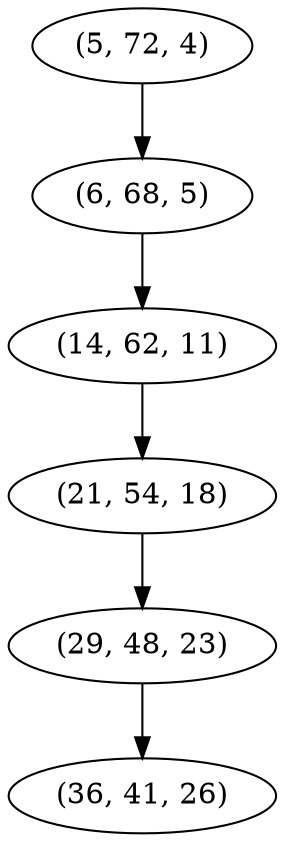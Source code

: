 digraph tree {
    "(5, 72, 4)";
    "(6, 68, 5)";
    "(14, 62, 11)";
    "(21, 54, 18)";
    "(29, 48, 23)";
    "(36, 41, 26)";
    "(5, 72, 4)" -> "(6, 68, 5)";
    "(6, 68, 5)" -> "(14, 62, 11)";
    "(14, 62, 11)" -> "(21, 54, 18)";
    "(21, 54, 18)" -> "(29, 48, 23)";
    "(29, 48, 23)" -> "(36, 41, 26)";
}

